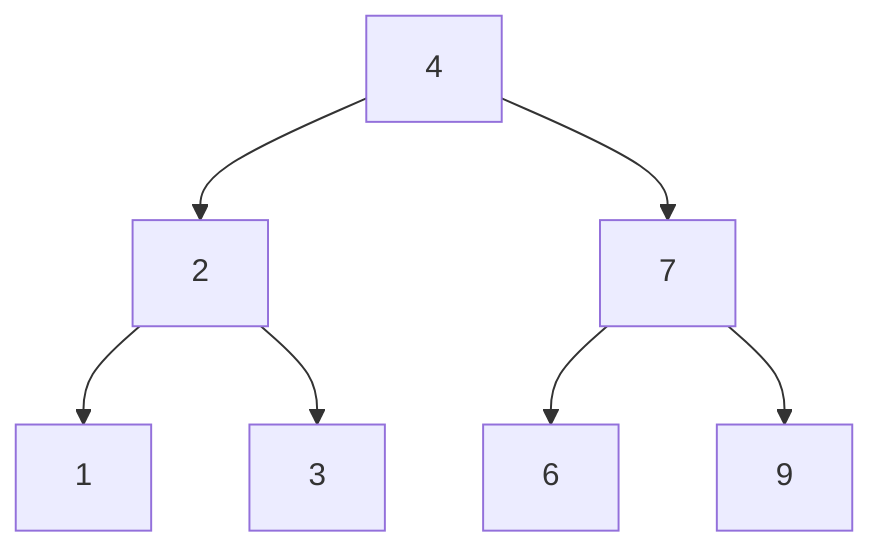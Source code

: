 graph TD
    A[4] --> B[2]
    A --> C[7]
    B --> D[1]
    B --> E[3]
    C --> F[6]
    C --> G[9]